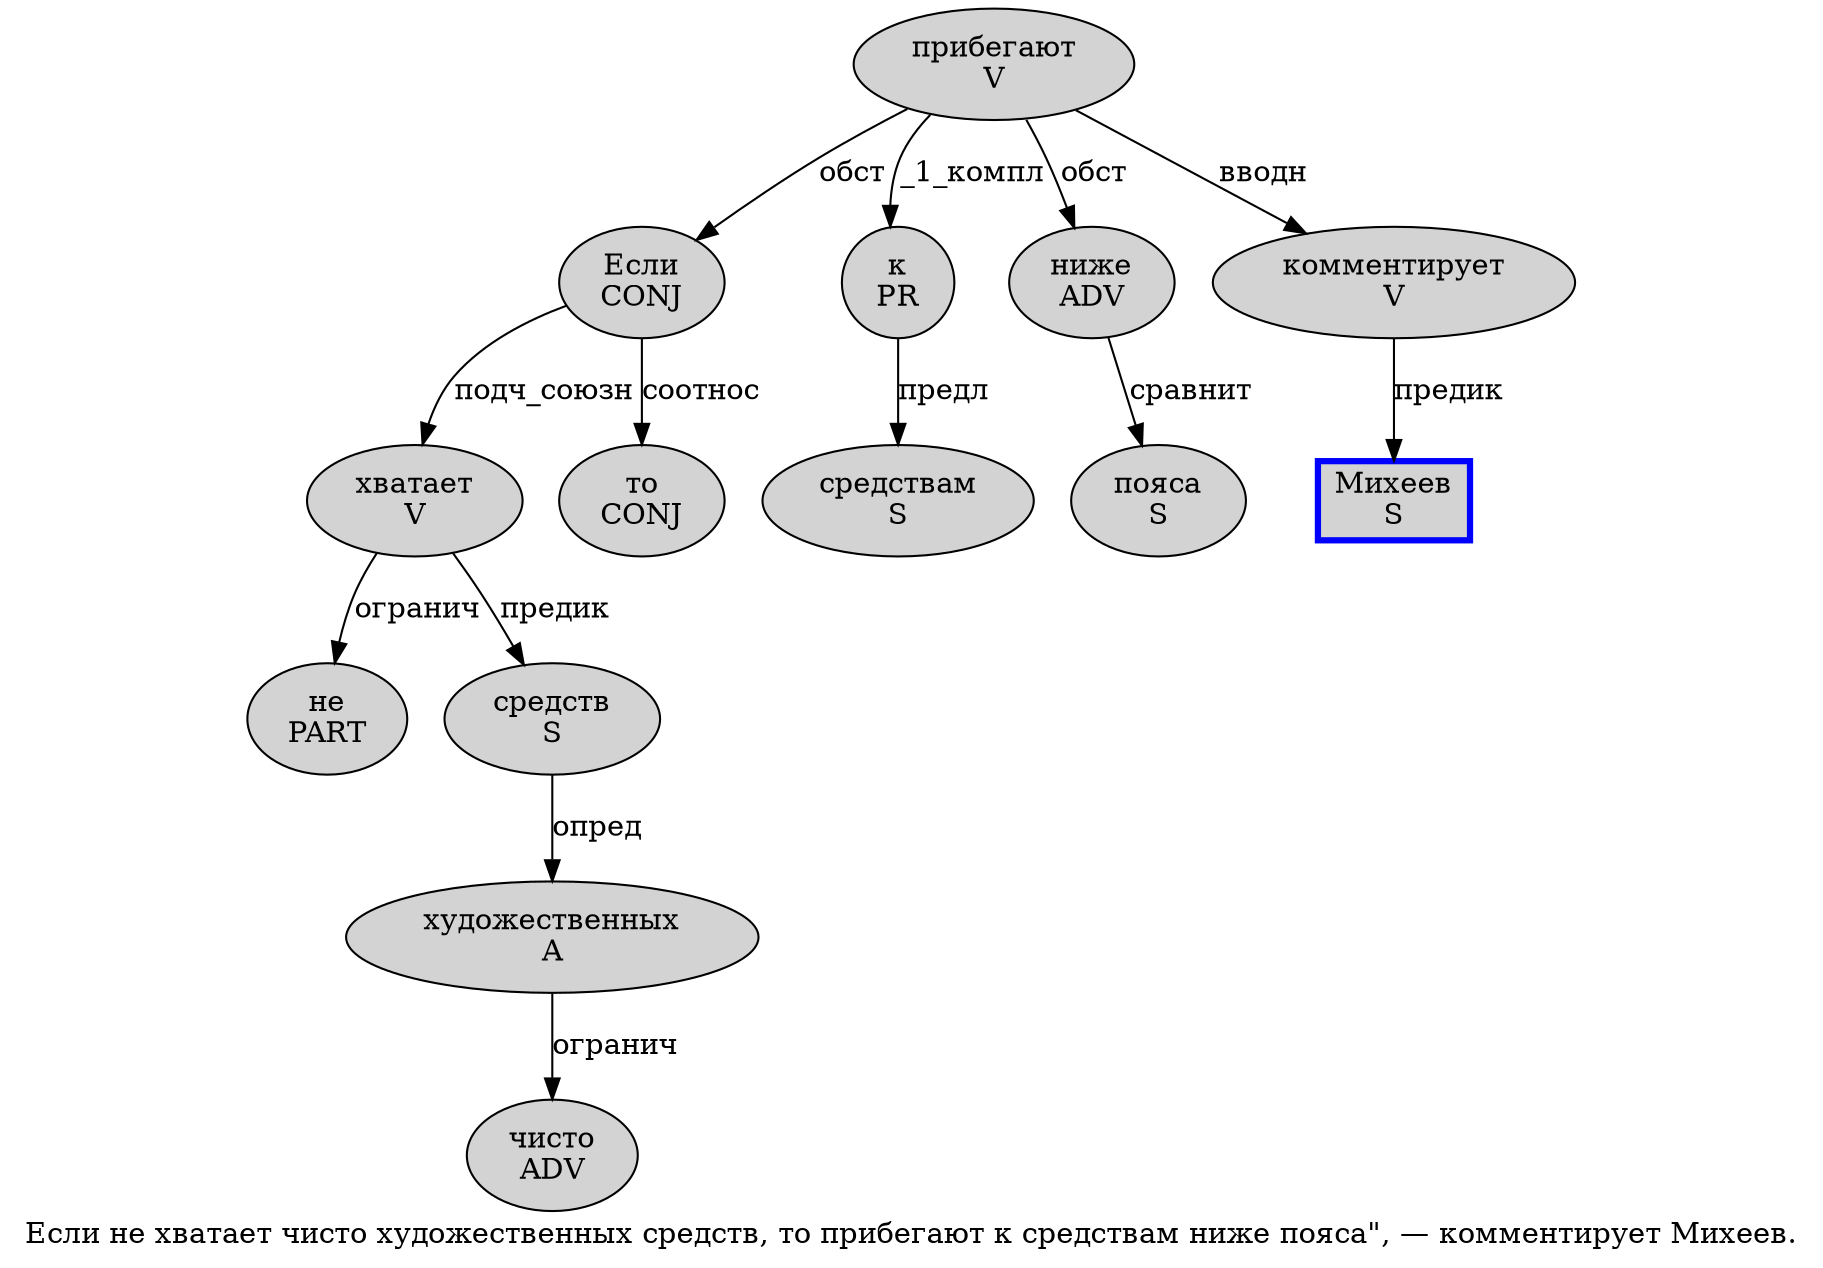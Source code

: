 digraph SENTENCE_287 {
	graph [label="Если не хватает чисто художественных средств, то прибегают к средствам ниже пояса\", — комментирует Михеев."]
	node [style=filled]
		0 [label="Если
CONJ" color="" fillcolor=lightgray penwidth=1 shape=ellipse]
		1 [label="не
PART" color="" fillcolor=lightgray penwidth=1 shape=ellipse]
		2 [label="хватает
V" color="" fillcolor=lightgray penwidth=1 shape=ellipse]
		3 [label="чисто
ADV" color="" fillcolor=lightgray penwidth=1 shape=ellipse]
		4 [label="художественных
A" color="" fillcolor=lightgray penwidth=1 shape=ellipse]
		5 [label="средств
S" color="" fillcolor=lightgray penwidth=1 shape=ellipse]
		7 [label="то
CONJ" color="" fillcolor=lightgray penwidth=1 shape=ellipse]
		8 [label="прибегают
V" color="" fillcolor=lightgray penwidth=1 shape=ellipse]
		9 [label="к
PR" color="" fillcolor=lightgray penwidth=1 shape=ellipse]
		10 [label="средствам
S" color="" fillcolor=lightgray penwidth=1 shape=ellipse]
		11 [label="ниже
ADV" color="" fillcolor=lightgray penwidth=1 shape=ellipse]
		12 [label="пояса
S" color="" fillcolor=lightgray penwidth=1 shape=ellipse]
		16 [label="комментирует
V" color="" fillcolor=lightgray penwidth=1 shape=ellipse]
		17 [label="Михеев
S" color=blue fillcolor=lightgray penwidth=3 shape=box]
			2 -> 1 [label="огранич"]
			2 -> 5 [label="предик"]
			4 -> 3 [label="огранич"]
			16 -> 17 [label="предик"]
			11 -> 12 [label="сравнит"]
			0 -> 2 [label="подч_союзн"]
			0 -> 7 [label="соотнос"]
			9 -> 10 [label="предл"]
			5 -> 4 [label="опред"]
			8 -> 0 [label="обст"]
			8 -> 9 [label="_1_компл"]
			8 -> 11 [label="обст"]
			8 -> 16 [label="вводн"]
}